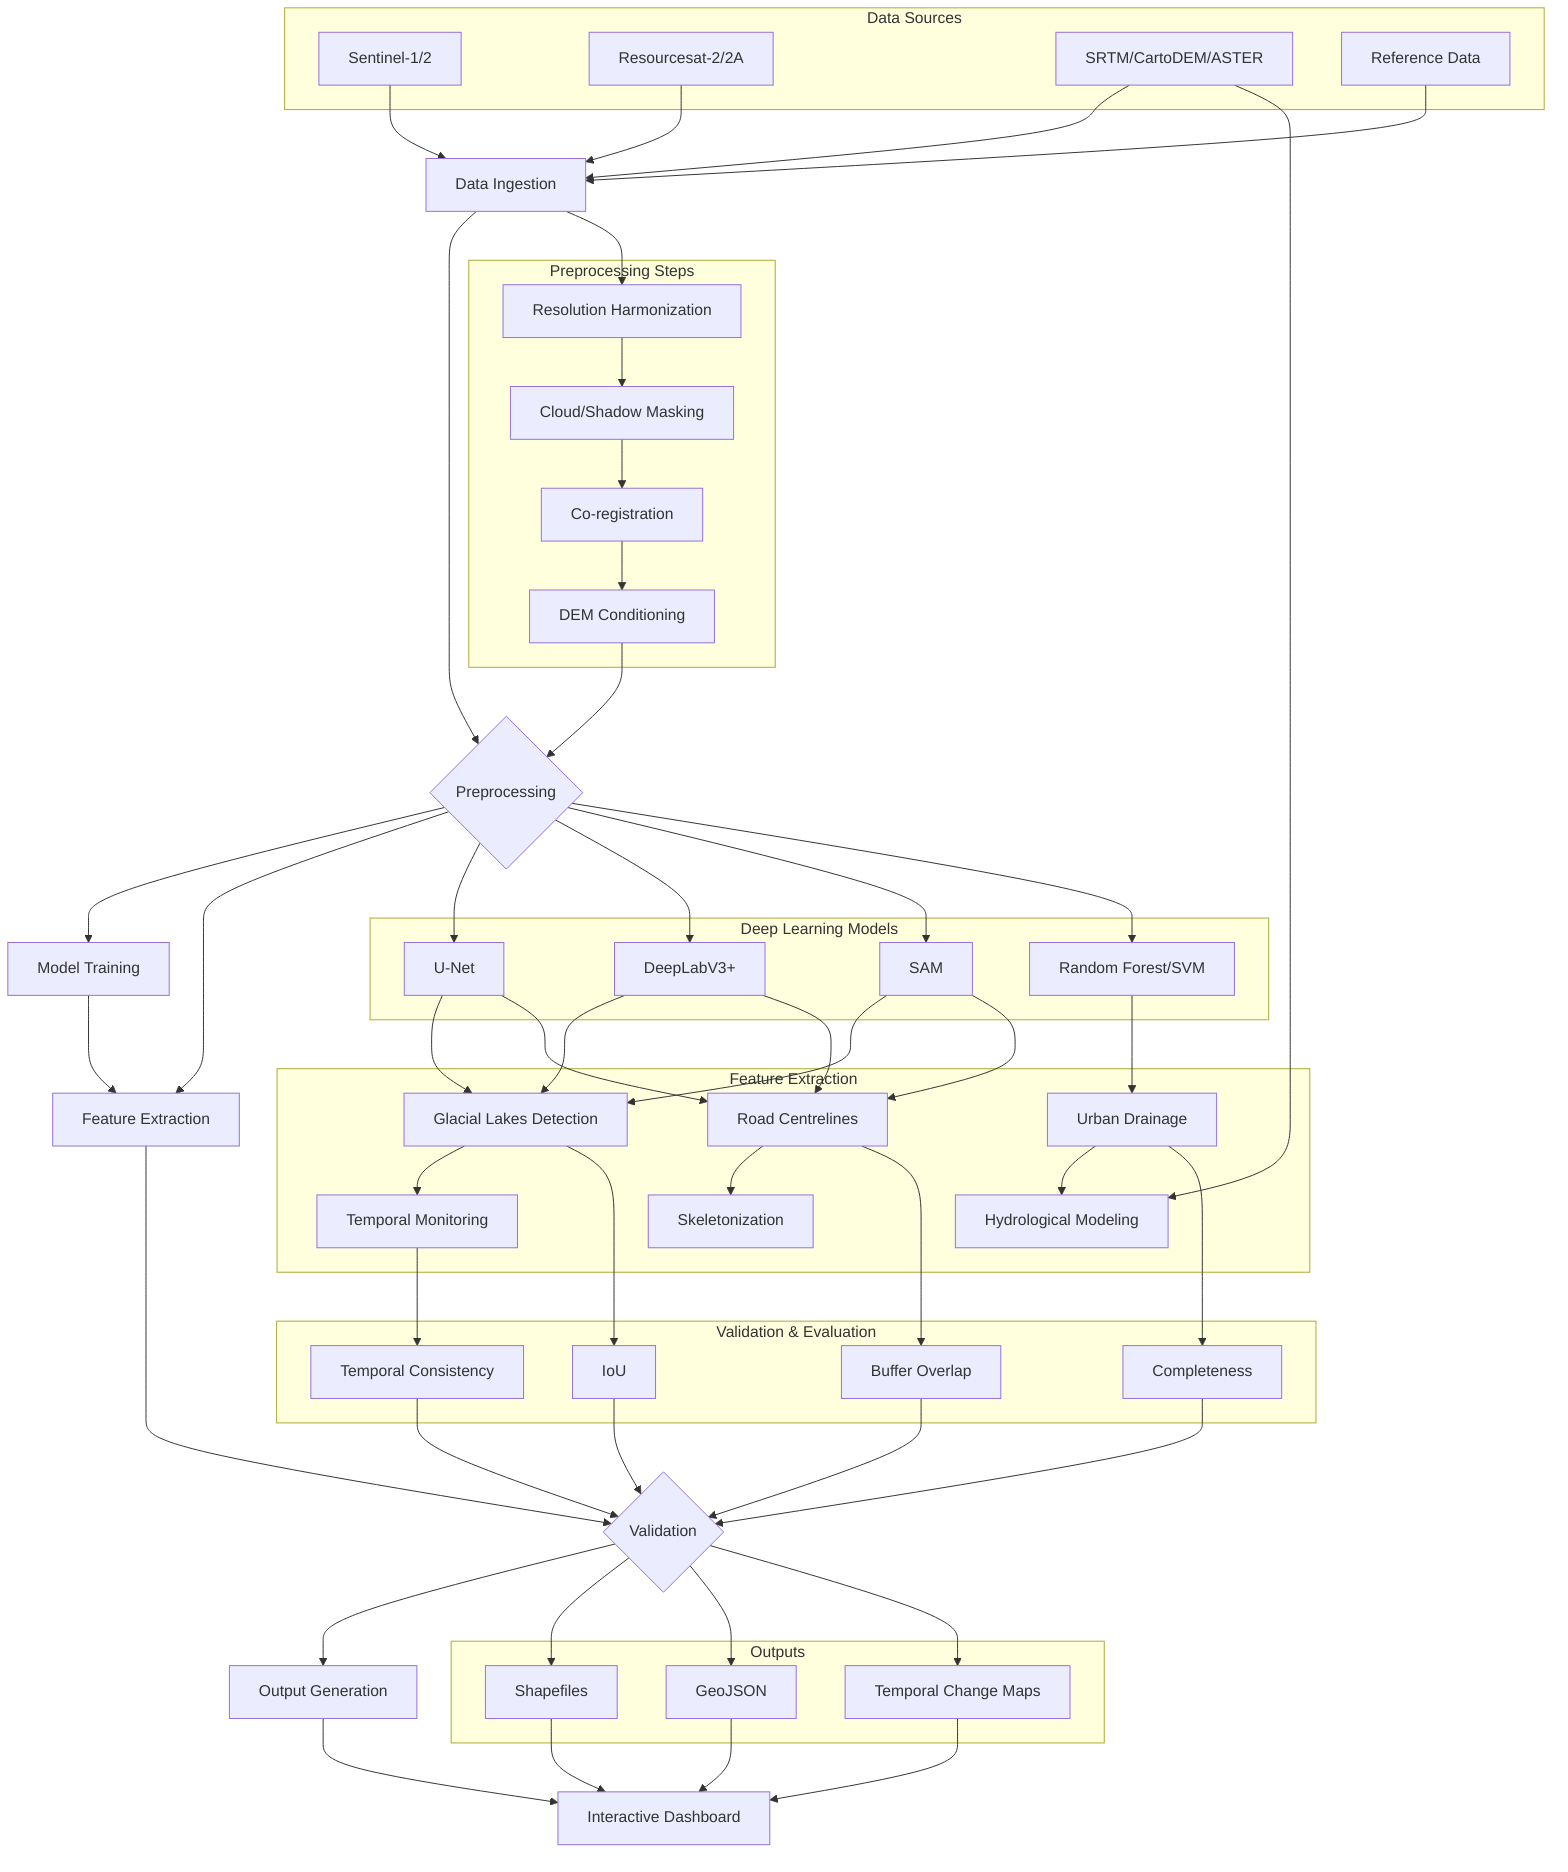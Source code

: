 graph TD
    A[Data Ingestion] --> B{Preprocessing}
    B --> C[Model Training]
    B --> D[Feature Extraction]
    C --> D
    D --> E{Validation}
    E --> F[Output Generation]
    F --> G[Interactive Dashboard]

    subgraph Data Sources
        S1[Sentinel-1/2]
        S2[Resourcesat-2/2A]
        S3[SRTM/CartoDEM/ASTER]
        S4[Reference Data]
    end

    subgraph Preprocessing Steps
        P1[Resolution Harmonization]
        P2[Cloud/Shadow Masking]
        P3[Co-registration]
        P4[DEM Conditioning]
    end

    subgraph Deep Learning Models
        M1[U-Net]
        M2[DeepLabV3+]
        M3[SAM]
        M4[Random Forest/SVM]
    end

    subgraph Feature Extraction
        F1[Glacial Lakes Detection] --> F1a[Temporal Monitoring]
        F2[Road Centrelines] --> F2a[Skeletonization]
        F3[Urban Drainage] --> F3a[Hydrological Modeling]
    end

    subgraph Validation & Evaluation
        V1[IoU]
        V2[Buffer Overlap]
        V3[Completeness]
        V4[Temporal Consistency]
    end

    subgraph Outputs
        O1[Shapefiles]
        O2[GeoJSON]
        O3[Temporal Change Maps]
    end

    S1 --> A
    S2 --> A
    S3 --> A
    S4 --> A

    A --> P1
    P1 --> P2
    P2 --> P3
    P3 --> P4
    P4 --> B

    B --> M1
    B --> M2
    B --> M3
    B --> M4

    M1 --> F1
    M2 --> F1
    M3 --> F1
    M1 --> F2
    M2 --> F2
    M3 --> F2
    M4 --> F3
    S3 --> F3a

    F1 --> V1
    F2 --> V2
    F3 --> V3
    F1a --> V4

    V1 --> E
    V2 --> E
    V3 --> E
    V4 --> E

    E --> O1
    E --> O2
    E --> O3

    O1 --> G
    O2 --> G
    O3 --> G
